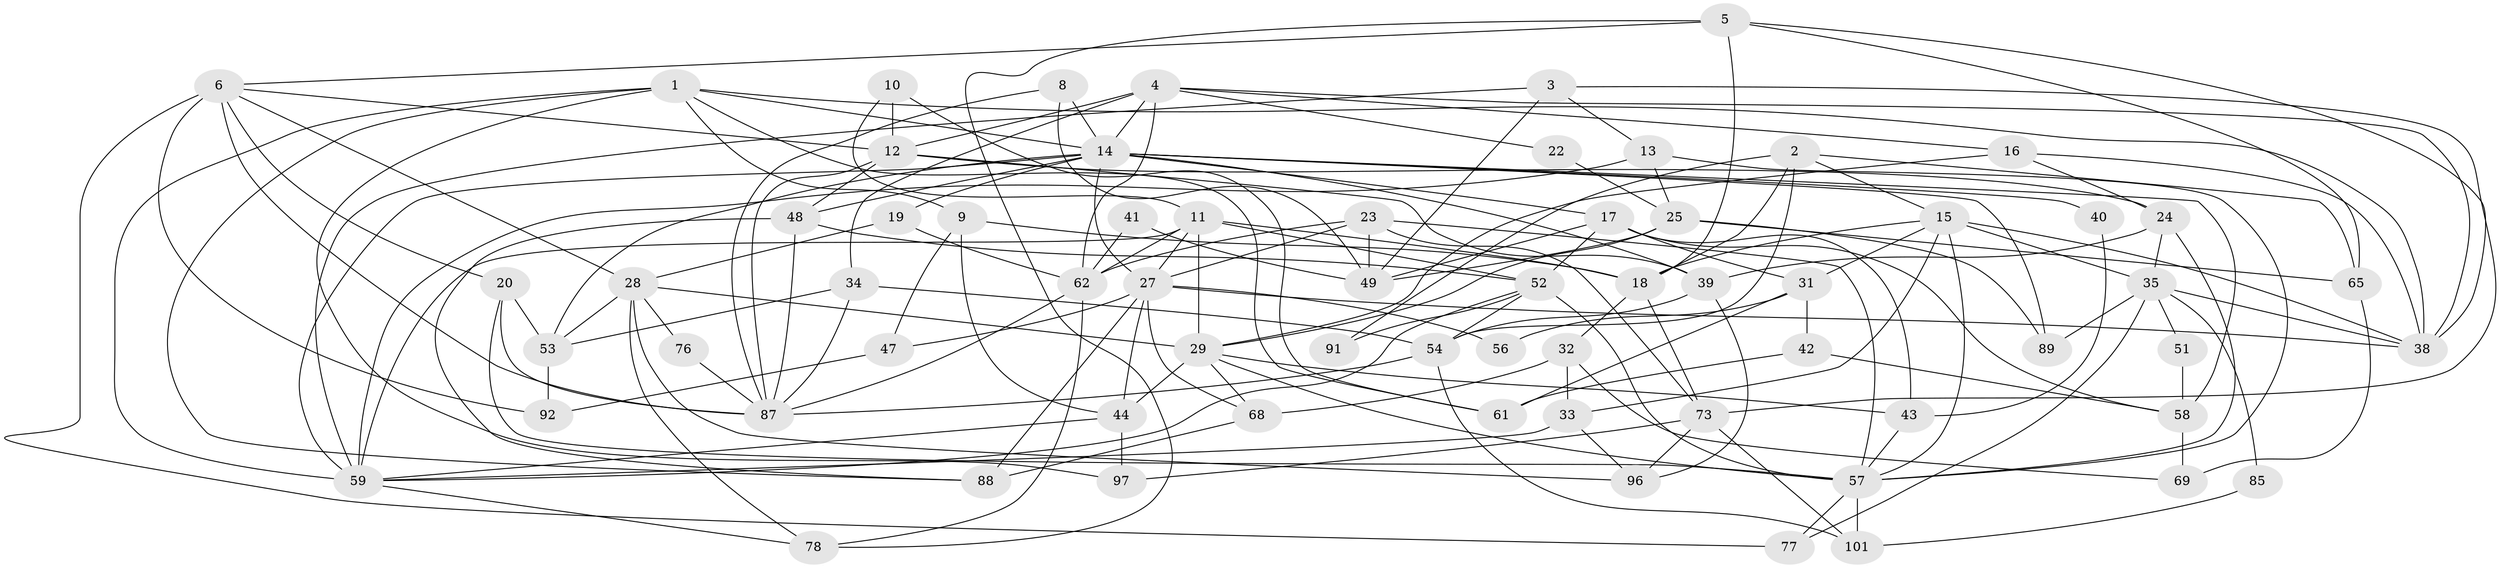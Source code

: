 // original degree distribution, {5: 0.21153846153846154, 3: 0.20192307692307693, 4: 0.2692307692307692, 6: 0.0673076923076923, 7: 0.057692307692307696, 9: 0.009615384615384616, 2: 0.18269230769230768}
// Generated by graph-tools (version 1.1) at 2025/42/03/06/25 10:42:00]
// undirected, 67 vertices, 166 edges
graph export_dot {
graph [start="1"]
  node [color=gray90,style=filled];
  1 [super="+94"];
  2 [super="+36"];
  3 [super="+60"];
  4 [super="+26"];
  5 [super="+21"];
  6 [super="+7"];
  8;
  9;
  10;
  11 [super="+64"];
  12 [super="+95"];
  13;
  14 [super="+37"];
  15 [super="+46"];
  16;
  17 [super="+45"];
  18 [super="+100"];
  19;
  20;
  22;
  23;
  24 [super="+104"];
  25 [super="+30"];
  27 [super="+67"];
  28 [super="+84"];
  29 [super="+81"];
  31 [super="+71"];
  32 [super="+99"];
  33;
  34 [super="+86"];
  35 [super="+70"];
  38 [super="+74"];
  39 [super="+50"];
  40;
  41;
  42 [super="+82"];
  43;
  44 [super="+98"];
  47;
  48 [super="+55"];
  49 [super="+63"];
  51;
  52 [super="+66"];
  53 [super="+79"];
  54 [super="+83"];
  56;
  57 [super="+72"];
  58;
  59 [super="+80"];
  61;
  62 [super="+75"];
  65;
  68 [super="+102"];
  69;
  73 [super="+103"];
  76;
  77;
  78;
  85;
  87 [super="+93"];
  88 [super="+90"];
  89;
  91;
  92;
  96;
  97;
  101;
  1 -- 61;
  1 -- 97;
  1 -- 59;
  1 -- 14;
  1 -- 88;
  1 -- 9;
  1 -- 38;
  2 -- 65;
  2 -- 15;
  2 -- 91;
  2 -- 18;
  2 -- 54;
  3 -- 73;
  3 -- 13;
  3 -- 49;
  3 -- 59;
  4 -- 16;
  4 -- 12;
  4 -- 34;
  4 -- 22;
  4 -- 38;
  4 -- 62;
  4 -- 14;
  5 -- 6;
  5 -- 65;
  5 -- 18;
  5 -- 78;
  5 -- 38;
  6 -- 12;
  6 -- 20;
  6 -- 28;
  6 -- 77;
  6 -- 92;
  6 -- 87;
  8 -- 87;
  8 -- 14;
  8 -- 49;
  9 -- 47;
  9 -- 18;
  9 -- 44;
  10 -- 11;
  10 -- 12;
  10 -- 61;
  11 -- 27;
  11 -- 59;
  11 -- 52;
  11 -- 62;
  11 -- 29;
  11 -- 18;
  12 -- 24;
  12 -- 48;
  12 -- 87;
  12 -- 39;
  13 -- 59;
  13 -- 25;
  13 -- 57;
  14 -- 89;
  14 -- 19;
  14 -- 39;
  14 -- 40;
  14 -- 58;
  14 -- 17;
  14 -- 59;
  14 -- 27;
  14 -- 48;
  14 -- 53;
  15 -- 57;
  15 -- 31;
  15 -- 35 [weight=2];
  15 -- 18;
  15 -- 33;
  15 -- 38;
  16 -- 24;
  16 -- 38;
  16 -- 29;
  17 -- 49;
  17 -- 58;
  17 -- 43;
  17 -- 31;
  17 -- 52;
  18 -- 32;
  18 -- 73;
  19 -- 62;
  19 -- 28;
  20 -- 87;
  20 -- 57;
  20 -- 53;
  22 -- 25;
  23 -- 49;
  23 -- 57;
  23 -- 73;
  23 -- 62;
  23 -- 27;
  24 -- 57;
  24 -- 35;
  24 -- 39;
  25 -- 65 [weight=2];
  25 -- 49;
  25 -- 89;
  25 -- 29;
  27 -- 47;
  27 -- 68;
  27 -- 38;
  27 -- 56;
  27 -- 88;
  27 -- 44;
  28 -- 96;
  28 -- 78;
  28 -- 29;
  28 -- 53;
  28 -- 76;
  29 -- 43;
  29 -- 44;
  29 -- 68;
  29 -- 57;
  31 -- 56;
  31 -- 42 [weight=2];
  31 -- 61;
  32 -- 33;
  32 -- 69;
  32 -- 68;
  33 -- 96;
  33 -- 59;
  34 -- 54;
  34 -- 87;
  34 -- 53;
  35 -- 51;
  35 -- 77;
  35 -- 85;
  35 -- 89;
  35 -- 38;
  39 -- 54;
  39 -- 96;
  40 -- 43;
  41 -- 49;
  41 -- 62;
  42 -- 61 [weight=2];
  42 -- 58;
  43 -- 57;
  44 -- 97;
  44 -- 59;
  47 -- 92;
  48 -- 52;
  48 -- 88;
  48 -- 87;
  51 -- 58;
  52 -- 57;
  52 -- 59;
  52 -- 54;
  52 -- 91;
  53 -- 92;
  54 -- 87;
  54 -- 101;
  57 -- 101;
  57 -- 77;
  58 -- 69;
  59 -- 78;
  62 -- 87;
  62 -- 78;
  65 -- 69;
  68 -- 88 [weight=2];
  73 -- 101;
  73 -- 96;
  73 -- 97;
  76 -- 87;
  85 -- 101;
}
